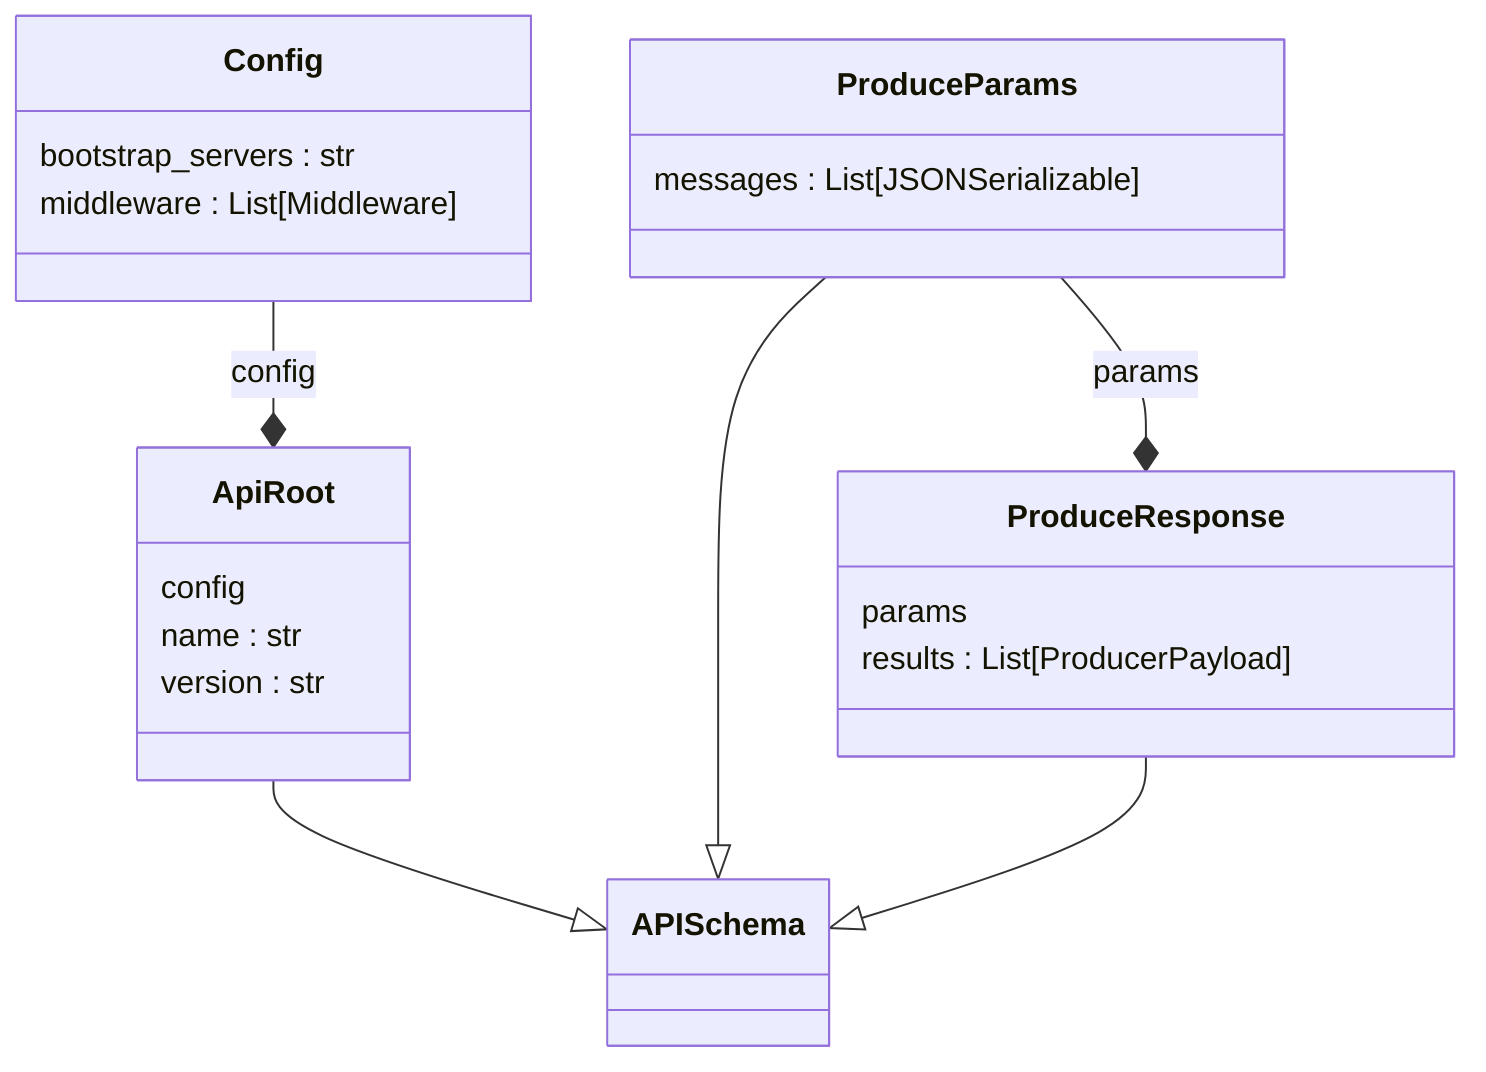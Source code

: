 classDiagram
  class APISchema {
  }
  class ApiRoot {
    config
    name : str
    version : str
  }
  class Config {
    bootstrap_servers : str
    middleware : List[Middleware]
  }
  class ProduceParams {
    messages : List[JSONSerializable]
  }
  class ProduceResponse {
    params
    results : List[ProducerPayload]
  }
  ApiRoot --|> APISchema
  ProduceParams --|> APISchema
  ProduceResponse --|> APISchema
  Config --* ApiRoot : config
  ProduceParams --* ProduceResponse : params